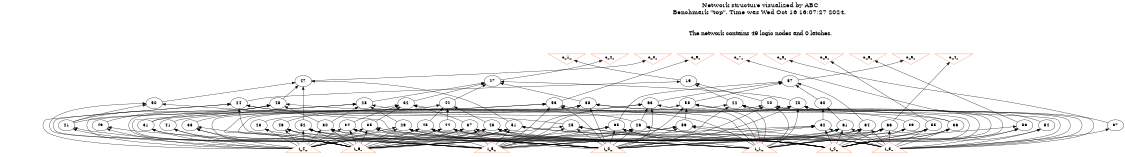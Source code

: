 # Network structure generated by ABC

digraph network {
size = "7.5,10";
center = true;
edge [dir = back];

{
  node [shape = plaintext];
  edge [style = invis];
  LevelTitle1 [label=""];
  LevelTitle2 [label=""];
  Level4 [label = ""];
  Level3 [label = ""];
  Level2 [label = ""];
  Level1 [label = ""];
  Level0 [label = ""];
  LevelTitle1 ->  LevelTitle2 ->  Level4 ->  Level3 ->  Level2 ->  Level1 ->  Level0;
}

{
  rank = same;
  LevelTitle1;
  title1 [shape=plaintext,
          fontsize=20,
          fontname = "Times-Roman",
          label="Network structure visualized by ABC\nBenchmark \"top\". Time was Wed Oct 16 16:07:27 2024. "
         ];
}

{
  rank = same;
  LevelTitle2;
  title2 [shape=plaintext,
          fontsize=18,
          fontname = "Times-Roman",
          label="The network contains 49 logic nodes and 0 latches.\n"
         ];
}

{
  rank = same;
  Level4;
  Node8 [label = "o_1_", shape = invtriangle, color = coral, fillcolor = coral];
  Node9 [label = "o_2_", shape = invtriangle, color = coral, fillcolor = coral];
  Node10 [label = "o_0_", shape = invtriangle, color = coral, fillcolor = coral];
  Node11 [label = "o_9_", shape = invtriangle, color = coral, fillcolor = coral];
  Node12 [label = "o_7_", shape = invtriangle, color = coral, fillcolor = coral];
  Node13 [label = "o_8_", shape = invtriangle, color = coral, fillcolor = coral];
  Node14 [label = "o_5_", shape = invtriangle, color = coral, fillcolor = coral];
  Node15 [label = "o_6_", shape = invtriangle, color = coral, fillcolor = coral];
  Node16 [label = "o_3_", shape = invtriangle, color = coral, fillcolor = coral];
  Node17 [label = "o_4_", shape = invtriangle, color = coral, fillcolor = coral];
}

{
  rank = same;
  Level3;
  Node19 [label = "19\n", shape = ellipse];
  Node27 [label = "27\n", shape = ellipse];
  Node47 [label = "47\n", shape = ellipse];
  Node57 [label = "57\n", shape = ellipse];
}

{
  rank = same;
  Level2;
  Node20 [label = "20\n", shape = ellipse];
  Node22 [label = "22\n", shape = ellipse];
  Node24 [label = "24\n", shape = ellipse];
  Node28 [label = "28\n", shape = ellipse];
  Node32 [label = "32\n", shape = ellipse];
  Node38 [label = "38\n", shape = ellipse];
  Node40 [label = "40\n", shape = ellipse];
  Node42 [label = "42\n", shape = ellipse];
  Node48 [label = "48\n", shape = ellipse];
  Node50 [label = "50\n", shape = ellipse];
  Node53 [label = "53\n", shape = ellipse];
  Node58 [label = "58\n", shape = ellipse];
  Node60 [label = "60\n", shape = ellipse];
  Node63 [label = "63\n", shape = ellipse];
}

{
  rank = same;
  Level1;
  Node21 [label = "21\n", shape = ellipse];
  Node23 [label = "23\n", shape = ellipse];
  Node25 [label = "25\n", shape = ellipse];
  Node26 [label = "26\n", shape = ellipse];
  Node29 [label = "29\n", shape = ellipse];
  Node30 [label = "30\n", shape = ellipse];
  Node31 [label = "31\n", shape = ellipse];
  Node33 [label = "33\n", shape = ellipse];
  Node34 [label = "34\n", shape = ellipse];
  Node35 [label = "35\n", shape = ellipse];
  Node36 [label = "36\n", shape = ellipse];
  Node37 [label = "37\n", shape = ellipse];
  Node39 [label = "39\n", shape = ellipse];
  Node41 [label = "41\n", shape = ellipse];
  Node43 [label = "43\n", shape = ellipse];
  Node44 [label = "44\n", shape = ellipse];
  Node45 [label = "45\n", shape = ellipse];
  Node46 [label = "46\n", shape = ellipse];
  Node49 [label = "49\n", shape = ellipse];
  Node51 [label = "51\n", shape = ellipse];
  Node52 [label = "52\n", shape = ellipse];
  Node54 [label = "54\n", shape = ellipse];
  Node55 [label = "55\n", shape = ellipse];
  Node56 [label = "56\n", shape = ellipse];
  Node59 [label = "59\n", shape = ellipse];
  Node61 [label = "61\n", shape = ellipse];
  Node62 [label = "62\n", shape = ellipse];
  Node64 [label = "64\n", shape = ellipse];
  Node65 [label = "65\n", shape = ellipse];
  Node66 [label = "66\n", shape = ellipse];
  Node67 [label = "67\n", shape = ellipse];
}

{
  rank = same;
  Level0;
  Node1 [label = "i_5_", shape = triangle, color = coral, fillcolor = coral];
  Node2 [label = "i_6_", shape = triangle, color = coral, fillcolor = coral];
  Node3 [label = "i_3_", shape = triangle, color = coral, fillcolor = coral];
  Node4 [label = "i_4_", shape = triangle, color = coral, fillcolor = coral];
  Node5 [label = "i_1_", shape = triangle, color = coral, fillcolor = coral];
  Node6 [label = "i_2_", shape = triangle, color = coral, fillcolor = coral];
  Node7 [label = "i_0_", shape = triangle, color = coral, fillcolor = coral];
}

title1 -> title2 [style = invis];
title2 -> Node8 [style = invis];
title2 -> Node9 [style = invis];
title2 -> Node10 [style = invis];
title2 -> Node11 [style = invis];
title2 -> Node12 [style = invis];
title2 -> Node13 [style = invis];
title2 -> Node14 [style = invis];
title2 -> Node15 [style = invis];
title2 -> Node16 [style = invis];
title2 -> Node17 [style = invis];
Node8 -> Node9 [style = invis];
Node9 -> Node10 [style = invis];
Node10 -> Node11 [style = invis];
Node11 -> Node12 [style = invis];
Node12 -> Node13 [style = invis];
Node13 -> Node14 [style = invis];
Node14 -> Node15 [style = invis];
Node15 -> Node16 [style = invis];
Node16 -> Node17 [style = invis];
Node8 -> Node19 [style = solid];
Node9 -> Node27 [style = solid];
Node10 -> Node47 [style = solid];
Node11 -> Node53 [style = solid];
Node12 -> Node54 [style = solid];
Node13 -> Node67 [style = solid];
Node14 -> Node55 [style = solid];
Node15 -> Node56 [style = solid];
Node16 -> Node57 [style = solid];
Node17 -> Node66 [style = solid];
Node19 -> Node20 [style = solid];
Node19 -> Node22 [style = solid];
Node19 -> Node24 [style = solid];
Node20 -> Node21 [style = solid];
Node20 -> Node3 [style = solid];
Node20 -> Node5 [style = solid];
Node20 -> Node6 [style = solid];
Node20 -> Node7 [style = solid];
Node21 -> Node1 [style = solid];
Node21 -> Node4 [style = solid];
Node22 -> Node23 [style = solid];
Node22 -> Node3 [style = solid];
Node22 -> Node5 [style = solid];
Node22 -> Node6 [style = solid];
Node22 -> Node7 [style = solid];
Node23 -> Node1 [style = solid];
Node23 -> Node4 [style = solid];
Node24 -> Node25 [style = solid];
Node24 -> Node26 [style = solid];
Node24 -> Node1 [style = solid];
Node24 -> Node2 [style = solid];
Node24 -> Node4 [style = solid];
Node25 -> Node1 [style = solid];
Node25 -> Node2 [style = solid];
Node25 -> Node5 [style = solid];
Node25 -> Node6 [style = solid];
Node25 -> Node7 [style = solid];
Node26 -> Node1 [style = solid];
Node26 -> Node2 [style = solid];
Node26 -> Node3 [style = solid];
Node26 -> Node6 [style = solid];
Node26 -> Node7 [style = solid];
Node27 -> Node28 [style = solid];
Node27 -> Node32 [style = solid];
Node27 -> Node38 [style = solid];
Node27 -> Node40 [style = solid];
Node27 -> Node42 [style = solid];
Node28 -> Node29 [style = solid];
Node28 -> Node30 [style = solid];
Node28 -> Node31 [style = solid];
Node28 -> Node2 [style = solid];
Node28 -> Node5 [style = solid];
Node29 -> Node2 [style = solid];
Node29 -> Node4 [style = solid];
Node29 -> Node5 [style = solid];
Node29 -> Node6 [style = solid];
Node29 -> Node7 [style = solid];
Node30 -> Node2 [style = solid];
Node30 -> Node3 [style = solid];
Node30 -> Node4 [style = solid];
Node30 -> Node7 [style = solid];
Node31 -> Node1 [style = solid];
Node31 -> Node4 [style = solid];
Node32 -> Node33 [style = solid];
Node32 -> Node34 [style = solid];
Node32 -> Node35 [style = solid];
Node32 -> Node36 [style = solid];
Node32 -> Node37 [style = solid];
Node33 -> Node1 [style = solid];
Node33 -> Node2 [style = solid];
Node33 -> Node4 [style = solid];
Node34 -> Node1 [style = solid];
Node34 -> Node2 [style = solid];
Node34 -> Node4 [style = solid];
Node34 -> Node5 [style = solid];
Node34 -> Node7 [style = solid];
Node35 -> Node1 [style = solid];
Node35 -> Node2 [style = solid];
Node35 -> Node4 [style = solid];
Node35 -> Node6 [style = solid];
Node35 -> Node7 [style = solid];
Node36 -> Node3 [style = solid];
Node36 -> Node5 [style = solid];
Node36 -> Node6 [style = solid];
Node37 -> Node1 [style = solid];
Node37 -> Node2 [style = solid];
Node37 -> Node3 [style = solid];
Node37 -> Node4 [style = solid];
Node37 -> Node6 [style = solid];
Node38 -> Node31 [style = solid];
Node38 -> Node39 [style = solid];
Node38 -> Node2 [style = solid];
Node38 -> Node3 [style = solid];
Node38 -> Node7 [style = solid];
Node39 -> Node5 [style = solid];
Node39 -> Node6 [style = solid];
Node40 -> Node41 [style = solid];
Node40 -> Node3 [style = solid];
Node40 -> Node5 [style = solid];
Node40 -> Node6 [style = solid];
Node40 -> Node7 [style = solid];
Node41 -> Node2 [style = solid];
Node41 -> Node4 [style = solid];
Node42 -> Node43 [style = solid];
Node42 -> Node44 [style = solid];
Node42 -> Node45 [style = solid];
Node42 -> Node46 [style = solid];
Node43 -> Node2 [style = solid];
Node43 -> Node3 [style = solid];
Node43 -> Node4 [style = solid];
Node43 -> Node5 [style = solid];
Node43 -> Node7 [style = solid];
Node44 -> Node2 [style = solid];
Node44 -> Node4 [style = solid];
Node44 -> Node5 [style = solid];
Node44 -> Node6 [style = solid];
Node44 -> Node7 [style = solid];
Node45 -> Node1 [style = solid];
Node45 -> Node2 [style = solid];
Node45 -> Node4 [style = solid];
Node45 -> Node5 [style = solid];
Node45 -> Node6 [style = solid];
Node46 -> Node1 [style = solid];
Node46 -> Node2 [style = solid];
Node46 -> Node4 [style = solid];
Node46 -> Node7 [style = solid];
Node47 -> Node48 [style = solid];
Node47 -> Node50 [style = solid];
Node47 -> Node51 [style = solid];
Node47 -> Node52 [style = solid];
Node48 -> Node21 [style = solid];
Node48 -> Node30 [style = solid];
Node48 -> Node49 [style = solid];
Node48 -> Node2 [style = solid];
Node48 -> Node5 [style = solid];
Node49 -> Node4 [style = solid];
Node49 -> Node7 [style = solid];
Node50 -> Node21 [style = solid];
Node50 -> Node2 [style = solid];
Node50 -> Node7 [style = solid];
Node51 -> Node1 [style = solid];
Node51 -> Node2 [style = solid];
Node51 -> Node3 [style = solid];
Node51 -> Node4 [style = solid];
Node51 -> Node6 [style = solid];
Node52 -> Node1 [style = solid];
Node52 -> Node2 [style = solid];
Node52 -> Node4 [style = solid];
Node52 -> Node6 [style = solid];
Node52 -> Node7 [style = solid];
Node53 -> Node36 [style = solid];
Node53 -> Node1 [style = solid];
Node53 -> Node2 [style = solid];
Node53 -> Node4 [style = solid];
Node53 -> Node7 [style = solid];
Node54 -> Node3 [style = solid];
Node54 -> Node6 [style = solid];
Node55 -> Node3 [style = solid];
Node55 -> Node5 [style = solid];
Node55 -> Node6 [style = solid];
Node55 -> Node7 [style = solid];
Node56 -> Node3 [style = solid];
Node56 -> Node5 [style = solid];
Node56 -> Node6 [style = solid];
Node57 -> Node58 [style = solid];
Node57 -> Node60 [style = solid];
Node57 -> Node63 [style = solid];
Node57 -> Node64 [style = solid];
Node57 -> Node65 [style = solid];
Node58 -> Node59 [style = solid];
Node58 -> Node1 [style = solid];
Node58 -> Node5 [style = solid];
Node58 -> Node6 [style = solid];
Node58 -> Node7 [style = solid];
Node59 -> Node1 [style = solid];
Node59 -> Node2 [style = solid];
Node59 -> Node3 [style = solid];
Node59 -> Node6 [style = solid];
Node59 -> Node7 [style = solid];
Node60 -> Node61 [style = solid];
Node60 -> Node62 [style = solid];
Node61 -> Node1 [style = solid];
Node61 -> Node3 [style = solid];
Node61 -> Node5 [style = solid];
Node61 -> Node6 [style = solid];
Node61 -> Node7 [style = solid];
Node62 -> Node1 [style = solid];
Node62 -> Node2 [style = solid];
Node62 -> Node3 [style = solid];
Node62 -> Node6 [style = solid];
Node62 -> Node7 [style = solid];
Node63 -> Node26 [style = solid];
Node63 -> Node1 [style = solid];
Node63 -> Node2 [style = solid];
Node63 -> Node5 [style = solid];
Node63 -> Node7 [style = solid];
Node64 -> Node1 [style = solid];
Node64 -> Node3 [style = solid];
Node64 -> Node5 [style = solid];
Node64 -> Node6 [style = solid];
Node64 -> Node7 [style = solid];
Node65 -> Node1 [style = solid];
Node65 -> Node2 [style = solid];
Node65 -> Node5 [style = solid];
Node65 -> Node6 [style = solid];
Node65 -> Node7 [style = solid];
Node66 -> Node2 [style = solid];
Node66 -> Node3 [style = solid];
Node66 -> Node5 [style = solid];
Node66 -> Node6 [style = solid];
Node66 -> Node7 [style = solid];
Node67 -> Node3 [style = solid];
}

